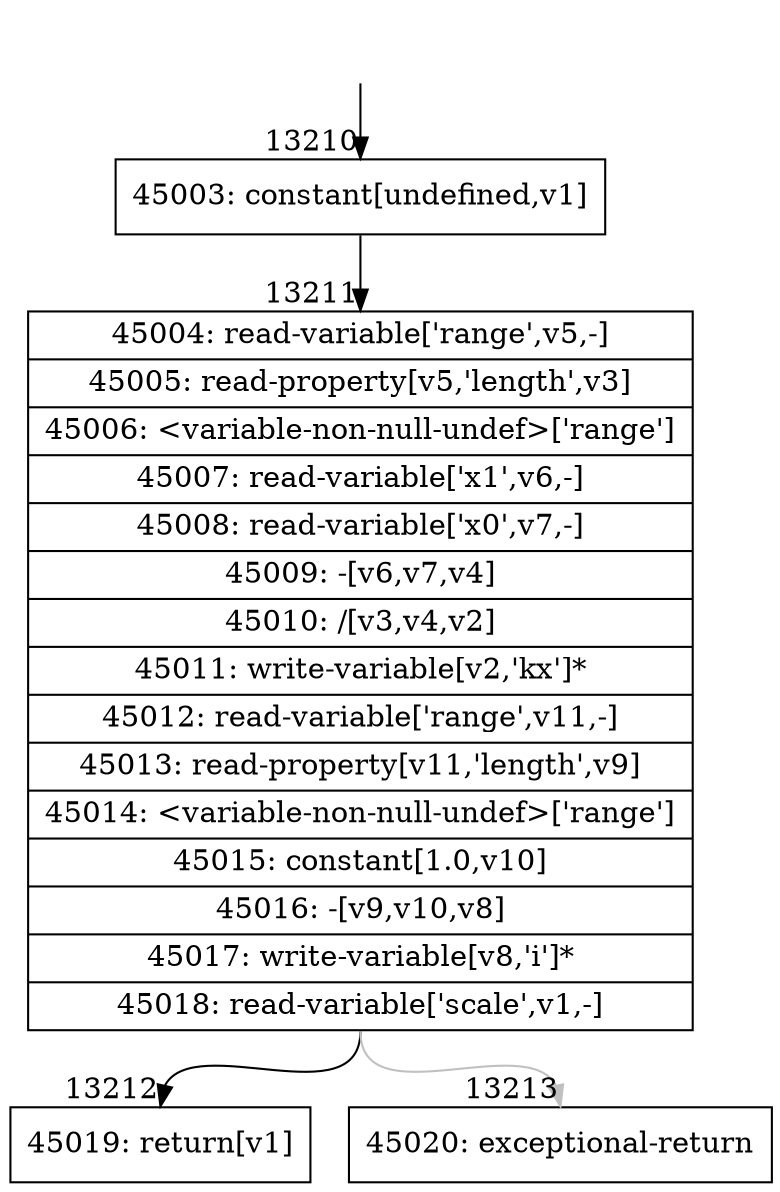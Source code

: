 digraph {
rankdir="TD"
BB_entry1230[shape=none,label=""];
BB_entry1230 -> BB13210 [tailport=s, headport=n, headlabel="    13210"]
BB13210 [shape=record label="{45003: constant[undefined,v1]}" ] 
BB13210 -> BB13211 [tailport=s, headport=n, headlabel="      13211"]
BB13211 [shape=record label="{45004: read-variable['range',v5,-]|45005: read-property[v5,'length',v3]|45006: \<variable-non-null-undef\>['range']|45007: read-variable['x1',v6,-]|45008: read-variable['x0',v7,-]|45009: -[v6,v7,v4]|45010: /[v3,v4,v2]|45011: write-variable[v2,'kx']*|45012: read-variable['range',v11,-]|45013: read-property[v11,'length',v9]|45014: \<variable-non-null-undef\>['range']|45015: constant[1.0,v10]|45016: -[v9,v10,v8]|45017: write-variable[v8,'i']*|45018: read-variable['scale',v1,-]}" ] 
BB13211 -> BB13212 [tailport=s, headport=n, headlabel="      13212"]
BB13211 -> BB13213 [tailport=s, headport=n, color=gray, headlabel="      13213"]
BB13212 [shape=record label="{45019: return[v1]}" ] 
BB13213 [shape=record label="{45020: exceptional-return}" ] 
//#$~ 7865
}
